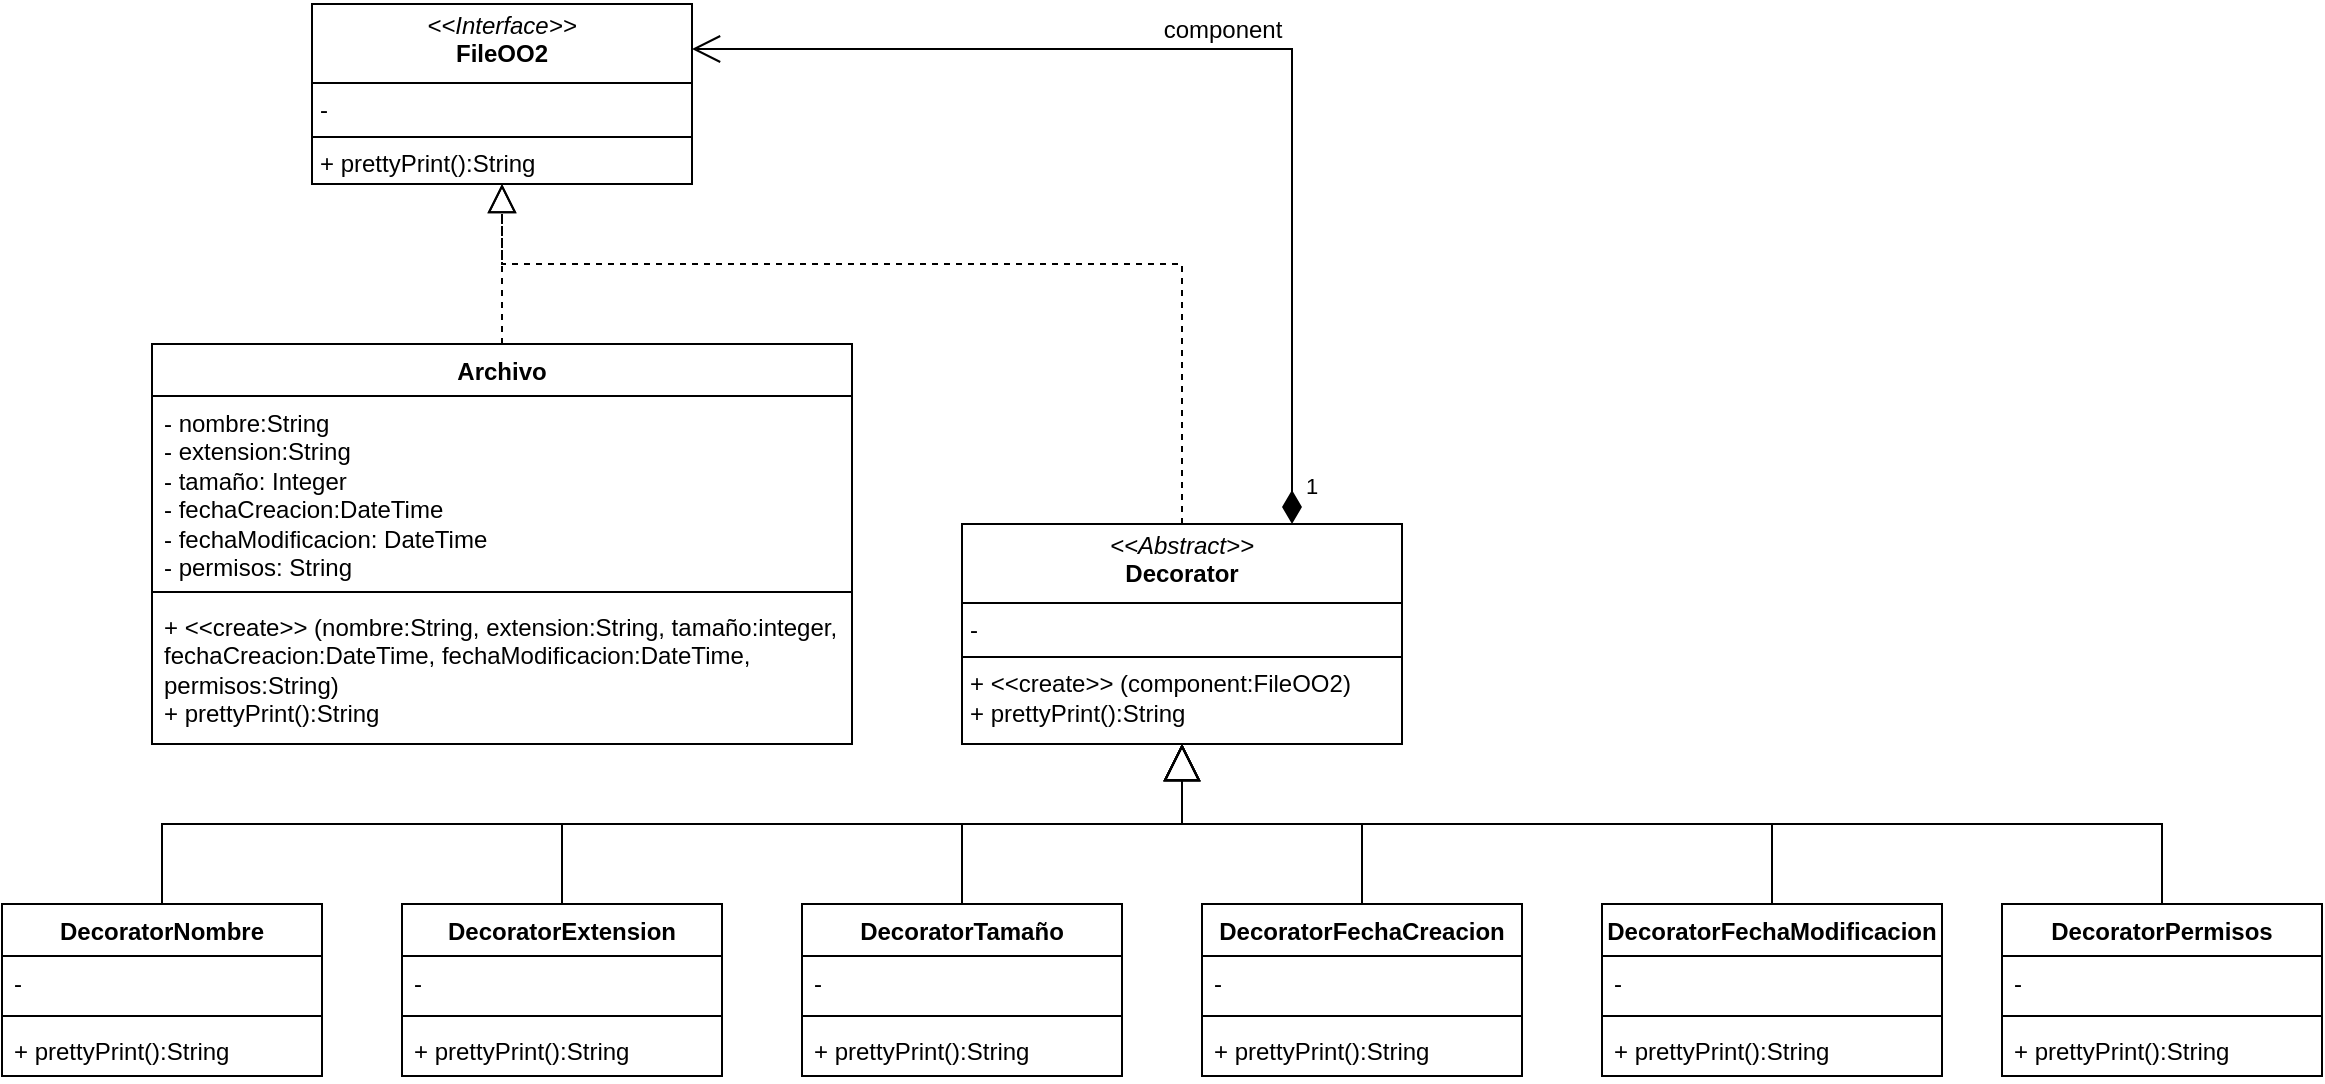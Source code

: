 <mxfile version="21.7.5" type="device">
  <diagram name="Page-1" id="-Svx8OBW_OFR9U9pPJe4">
    <mxGraphModel dx="285" dy="347" grid="1" gridSize="10" guides="1" tooltips="1" connect="1" arrows="1" fold="1" page="1" pageScale="1" pageWidth="827" pageHeight="1169" math="0" shadow="0">
      <root>
        <mxCell id="0" />
        <mxCell id="1" parent="0" />
        <mxCell id="8omYUlasdn58RiLmdfaO-1" value="Archivo" style="swimlane;fontStyle=1;align=center;verticalAlign=top;childLayout=stackLayout;horizontal=1;startSize=26;horizontalStack=0;resizeParent=1;resizeParentMax=0;resizeLast=0;collapsible=1;marginBottom=0;whiteSpace=wrap;html=1;" parent="1" vertex="1">
          <mxGeometry x="105" y="360" width="350" height="200" as="geometry" />
        </mxCell>
        <mxCell id="8omYUlasdn58RiLmdfaO-2" value="- nombre:String&lt;div&gt;- extension:String&lt;/div&gt;&lt;div&gt;- tamaño: Integer&lt;/div&gt;&lt;div&gt;- fechaCreacion:DateTime&lt;/div&gt;&lt;div&gt;- fechaModificacion: DateTime&lt;/div&gt;&lt;div&gt;- permisos: String&lt;/div&gt;" style="text;strokeColor=none;fillColor=none;align=left;verticalAlign=top;spacingLeft=4;spacingRight=4;overflow=hidden;rotatable=0;points=[[0,0.5],[1,0.5]];portConstraint=eastwest;whiteSpace=wrap;html=1;" parent="8omYUlasdn58RiLmdfaO-1" vertex="1">
          <mxGeometry y="26" width="350" height="94" as="geometry" />
        </mxCell>
        <mxCell id="8omYUlasdn58RiLmdfaO-3" value="" style="line;strokeWidth=1;fillColor=none;align=left;verticalAlign=middle;spacingTop=-1;spacingLeft=3;spacingRight=3;rotatable=0;labelPosition=right;points=[];portConstraint=eastwest;strokeColor=inherit;" parent="8omYUlasdn58RiLmdfaO-1" vertex="1">
          <mxGeometry y="120" width="350" height="8" as="geometry" />
        </mxCell>
        <mxCell id="8omYUlasdn58RiLmdfaO-4" value="+ &amp;lt;&amp;lt;create&amp;gt;&amp;gt; (nombre:String, extension:String, tamaño:integer, fechaCreacion:DateTime, fechaModificacion:DateTime, permisos:String)&lt;div&gt;+ prettyPrint():String&lt;/div&gt;" style="text;strokeColor=none;fillColor=none;align=left;verticalAlign=top;spacingLeft=4;spacingRight=4;overflow=hidden;rotatable=0;points=[[0,0.5],[1,0.5]];portConstraint=eastwest;whiteSpace=wrap;html=1;" parent="8omYUlasdn58RiLmdfaO-1" vertex="1">
          <mxGeometry y="128" width="350" height="72" as="geometry" />
        </mxCell>
        <mxCell id="8omYUlasdn58RiLmdfaO-19" value="&lt;p style=&quot;margin:0px;margin-top:4px;text-align:center;&quot;&gt;&lt;i&gt;&amp;lt;&amp;lt;Abstract&amp;gt;&amp;gt;&lt;/i&gt;&lt;br&gt;&lt;b&gt;Decorator&lt;/b&gt;&lt;/p&gt;&lt;hr size=&quot;1&quot; style=&quot;border-style:solid;&quot;&gt;&lt;p style=&quot;margin:0px;margin-left:4px;&quot;&gt;-&lt;/p&gt;&lt;hr size=&quot;1&quot; style=&quot;border-style:solid;&quot;&gt;&lt;p style=&quot;margin:0px;margin-left:4px;&quot;&gt;+ &amp;lt;&amp;lt;create&amp;gt;&amp;gt; (component:FileOO2)&lt;/p&gt;&lt;p style=&quot;margin:0px;margin-left:4px;&quot;&gt;&lt;span style=&quot;background-color: initial;&quot;&gt;+ prettyPrint():String&lt;/span&gt;&lt;br&gt;&lt;/p&gt;" style="verticalAlign=top;align=left;overflow=fill;html=1;whiteSpace=wrap;" parent="1" vertex="1">
          <mxGeometry x="510" y="450" width="220" height="110" as="geometry" />
        </mxCell>
        <mxCell id="8omYUlasdn58RiLmdfaO-21" value="&lt;p style=&quot;margin:0px;margin-top:4px;text-align:center;&quot;&gt;&lt;i&gt;&amp;lt;&amp;lt;Interface&amp;gt;&amp;gt;&lt;/i&gt;&lt;br&gt;&lt;b&gt;FileOO2&lt;/b&gt;&lt;/p&gt;&lt;hr size=&quot;1&quot; style=&quot;border-style:solid;&quot;&gt;&lt;p style=&quot;margin:0px;margin-left:4px;&quot;&gt;-&lt;/p&gt;&lt;hr size=&quot;1&quot; style=&quot;border-style:solid;&quot;&gt;&lt;p style=&quot;margin:0px;margin-left:4px;&quot;&gt;&lt;span style=&quot;background-color: initial;&quot;&gt;+ prettyPrint():String&lt;/span&gt;&lt;br&gt;&lt;/p&gt;" style="verticalAlign=top;align=left;overflow=fill;html=1;whiteSpace=wrap;" parent="1" vertex="1">
          <mxGeometry x="185" y="190" width="190" height="90" as="geometry" />
        </mxCell>
        <mxCell id="8omYUlasdn58RiLmdfaO-22" value="DecoratorNombre" style="swimlane;fontStyle=1;align=center;verticalAlign=top;childLayout=stackLayout;horizontal=1;startSize=26;horizontalStack=0;resizeParent=1;resizeParentMax=0;resizeLast=0;collapsible=1;marginBottom=0;whiteSpace=wrap;html=1;" parent="1" vertex="1">
          <mxGeometry x="30" y="640" width="160" height="86" as="geometry" />
        </mxCell>
        <mxCell id="8omYUlasdn58RiLmdfaO-23" value="-" style="text;strokeColor=none;fillColor=none;align=left;verticalAlign=top;spacingLeft=4;spacingRight=4;overflow=hidden;rotatable=0;points=[[0,0.5],[1,0.5]];portConstraint=eastwest;whiteSpace=wrap;html=1;" parent="8omYUlasdn58RiLmdfaO-22" vertex="1">
          <mxGeometry y="26" width="160" height="26" as="geometry" />
        </mxCell>
        <mxCell id="8omYUlasdn58RiLmdfaO-24" value="" style="line;strokeWidth=1;fillColor=none;align=left;verticalAlign=middle;spacingTop=-1;spacingLeft=3;spacingRight=3;rotatable=0;labelPosition=right;points=[];portConstraint=eastwest;strokeColor=inherit;" parent="8omYUlasdn58RiLmdfaO-22" vertex="1">
          <mxGeometry y="52" width="160" height="8" as="geometry" />
        </mxCell>
        <mxCell id="8omYUlasdn58RiLmdfaO-25" value="+ prettyPrint():String" style="text;strokeColor=none;fillColor=none;align=left;verticalAlign=top;spacingLeft=4;spacingRight=4;overflow=hidden;rotatable=0;points=[[0,0.5],[1,0.5]];portConstraint=eastwest;whiteSpace=wrap;html=1;" parent="8omYUlasdn58RiLmdfaO-22" vertex="1">
          <mxGeometry y="60" width="160" height="26" as="geometry" />
        </mxCell>
        <mxCell id="8omYUlasdn58RiLmdfaO-26" value="DecoratorExtension" style="swimlane;fontStyle=1;align=center;verticalAlign=top;childLayout=stackLayout;horizontal=1;startSize=26;horizontalStack=0;resizeParent=1;resizeParentMax=0;resizeLast=0;collapsible=1;marginBottom=0;whiteSpace=wrap;html=1;" parent="1" vertex="1">
          <mxGeometry x="230" y="640" width="160" height="86" as="geometry" />
        </mxCell>
        <mxCell id="8omYUlasdn58RiLmdfaO-27" value="-" style="text;strokeColor=none;fillColor=none;align=left;verticalAlign=top;spacingLeft=4;spacingRight=4;overflow=hidden;rotatable=0;points=[[0,0.5],[1,0.5]];portConstraint=eastwest;whiteSpace=wrap;html=1;" parent="8omYUlasdn58RiLmdfaO-26" vertex="1">
          <mxGeometry y="26" width="160" height="26" as="geometry" />
        </mxCell>
        <mxCell id="8omYUlasdn58RiLmdfaO-28" value="" style="line;strokeWidth=1;fillColor=none;align=left;verticalAlign=middle;spacingTop=-1;spacingLeft=3;spacingRight=3;rotatable=0;labelPosition=right;points=[];portConstraint=eastwest;strokeColor=inherit;" parent="8omYUlasdn58RiLmdfaO-26" vertex="1">
          <mxGeometry y="52" width="160" height="8" as="geometry" />
        </mxCell>
        <mxCell id="8omYUlasdn58RiLmdfaO-29" value="+ prettyPrint():String" style="text;strokeColor=none;fillColor=none;align=left;verticalAlign=top;spacingLeft=4;spacingRight=4;overflow=hidden;rotatable=0;points=[[0,0.5],[1,0.5]];portConstraint=eastwest;whiteSpace=wrap;html=1;" parent="8omYUlasdn58RiLmdfaO-26" vertex="1">
          <mxGeometry y="60" width="160" height="26" as="geometry" />
        </mxCell>
        <mxCell id="8omYUlasdn58RiLmdfaO-30" value="DecoratorTamaño" style="swimlane;fontStyle=1;align=center;verticalAlign=top;childLayout=stackLayout;horizontal=1;startSize=26;horizontalStack=0;resizeParent=1;resizeParentMax=0;resizeLast=0;collapsible=1;marginBottom=0;whiteSpace=wrap;html=1;" parent="1" vertex="1">
          <mxGeometry x="430" y="640" width="160" height="86" as="geometry" />
        </mxCell>
        <mxCell id="8omYUlasdn58RiLmdfaO-31" value="-" style="text;strokeColor=none;fillColor=none;align=left;verticalAlign=top;spacingLeft=4;spacingRight=4;overflow=hidden;rotatable=0;points=[[0,0.5],[1,0.5]];portConstraint=eastwest;whiteSpace=wrap;html=1;" parent="8omYUlasdn58RiLmdfaO-30" vertex="1">
          <mxGeometry y="26" width="160" height="26" as="geometry" />
        </mxCell>
        <mxCell id="8omYUlasdn58RiLmdfaO-32" value="" style="line;strokeWidth=1;fillColor=none;align=left;verticalAlign=middle;spacingTop=-1;spacingLeft=3;spacingRight=3;rotatable=0;labelPosition=right;points=[];portConstraint=eastwest;strokeColor=inherit;" parent="8omYUlasdn58RiLmdfaO-30" vertex="1">
          <mxGeometry y="52" width="160" height="8" as="geometry" />
        </mxCell>
        <mxCell id="8omYUlasdn58RiLmdfaO-33" value="+ prettyPrint():String" style="text;strokeColor=none;fillColor=none;align=left;verticalAlign=top;spacingLeft=4;spacingRight=4;overflow=hidden;rotatable=0;points=[[0,0.5],[1,0.5]];portConstraint=eastwest;whiteSpace=wrap;html=1;" parent="8omYUlasdn58RiLmdfaO-30" vertex="1">
          <mxGeometry y="60" width="160" height="26" as="geometry" />
        </mxCell>
        <mxCell id="8omYUlasdn58RiLmdfaO-34" value="DecoratorFechaCreacion" style="swimlane;fontStyle=1;align=center;verticalAlign=top;childLayout=stackLayout;horizontal=1;startSize=26;horizontalStack=0;resizeParent=1;resizeParentMax=0;resizeLast=0;collapsible=1;marginBottom=0;whiteSpace=wrap;html=1;" parent="1" vertex="1">
          <mxGeometry x="630" y="640" width="160" height="86" as="geometry" />
        </mxCell>
        <mxCell id="8omYUlasdn58RiLmdfaO-35" value="-" style="text;strokeColor=none;fillColor=none;align=left;verticalAlign=top;spacingLeft=4;spacingRight=4;overflow=hidden;rotatable=0;points=[[0,0.5],[1,0.5]];portConstraint=eastwest;whiteSpace=wrap;html=1;" parent="8omYUlasdn58RiLmdfaO-34" vertex="1">
          <mxGeometry y="26" width="160" height="26" as="geometry" />
        </mxCell>
        <mxCell id="8omYUlasdn58RiLmdfaO-36" value="" style="line;strokeWidth=1;fillColor=none;align=left;verticalAlign=middle;spacingTop=-1;spacingLeft=3;spacingRight=3;rotatable=0;labelPosition=right;points=[];portConstraint=eastwest;strokeColor=inherit;" parent="8omYUlasdn58RiLmdfaO-34" vertex="1">
          <mxGeometry y="52" width="160" height="8" as="geometry" />
        </mxCell>
        <mxCell id="8omYUlasdn58RiLmdfaO-37" value="+ prettyPrint():String" style="text;strokeColor=none;fillColor=none;align=left;verticalAlign=top;spacingLeft=4;spacingRight=4;overflow=hidden;rotatable=0;points=[[0,0.5],[1,0.5]];portConstraint=eastwest;whiteSpace=wrap;html=1;" parent="8omYUlasdn58RiLmdfaO-34" vertex="1">
          <mxGeometry y="60" width="160" height="26" as="geometry" />
        </mxCell>
        <mxCell id="8omYUlasdn58RiLmdfaO-38" value="DecoratorFechaModificacion" style="swimlane;fontStyle=1;align=center;verticalAlign=top;childLayout=stackLayout;horizontal=1;startSize=26;horizontalStack=0;resizeParent=1;resizeParentMax=0;resizeLast=0;collapsible=1;marginBottom=0;whiteSpace=wrap;html=1;" parent="1" vertex="1">
          <mxGeometry x="830" y="640" width="170" height="86" as="geometry" />
        </mxCell>
        <mxCell id="8omYUlasdn58RiLmdfaO-39" value="-" style="text;strokeColor=none;fillColor=none;align=left;verticalAlign=top;spacingLeft=4;spacingRight=4;overflow=hidden;rotatable=0;points=[[0,0.5],[1,0.5]];portConstraint=eastwest;whiteSpace=wrap;html=1;" parent="8omYUlasdn58RiLmdfaO-38" vertex="1">
          <mxGeometry y="26" width="170" height="26" as="geometry" />
        </mxCell>
        <mxCell id="8omYUlasdn58RiLmdfaO-40" value="" style="line;strokeWidth=1;fillColor=none;align=left;verticalAlign=middle;spacingTop=-1;spacingLeft=3;spacingRight=3;rotatable=0;labelPosition=right;points=[];portConstraint=eastwest;strokeColor=inherit;" parent="8omYUlasdn58RiLmdfaO-38" vertex="1">
          <mxGeometry y="52" width="170" height="8" as="geometry" />
        </mxCell>
        <mxCell id="8omYUlasdn58RiLmdfaO-41" value="+ prettyPrint():String" style="text;strokeColor=none;fillColor=none;align=left;verticalAlign=top;spacingLeft=4;spacingRight=4;overflow=hidden;rotatable=0;points=[[0,0.5],[1,0.5]];portConstraint=eastwest;whiteSpace=wrap;html=1;" parent="8omYUlasdn58RiLmdfaO-38" vertex="1">
          <mxGeometry y="60" width="170" height="26" as="geometry" />
        </mxCell>
        <mxCell id="8omYUlasdn58RiLmdfaO-46" value="DecoratorPermisos" style="swimlane;fontStyle=1;align=center;verticalAlign=top;childLayout=stackLayout;horizontal=1;startSize=26;horizontalStack=0;resizeParent=1;resizeParentMax=0;resizeLast=0;collapsible=1;marginBottom=0;whiteSpace=wrap;html=1;" parent="1" vertex="1">
          <mxGeometry x="1030" y="640" width="160" height="86" as="geometry" />
        </mxCell>
        <mxCell id="8omYUlasdn58RiLmdfaO-47" value="-" style="text;strokeColor=none;fillColor=none;align=left;verticalAlign=top;spacingLeft=4;spacingRight=4;overflow=hidden;rotatable=0;points=[[0,0.5],[1,0.5]];portConstraint=eastwest;whiteSpace=wrap;html=1;" parent="8omYUlasdn58RiLmdfaO-46" vertex="1">
          <mxGeometry y="26" width="160" height="26" as="geometry" />
        </mxCell>
        <mxCell id="8omYUlasdn58RiLmdfaO-48" value="" style="line;strokeWidth=1;fillColor=none;align=left;verticalAlign=middle;spacingTop=-1;spacingLeft=3;spacingRight=3;rotatable=0;labelPosition=right;points=[];portConstraint=eastwest;strokeColor=inherit;" parent="8omYUlasdn58RiLmdfaO-46" vertex="1">
          <mxGeometry y="52" width="160" height="8" as="geometry" />
        </mxCell>
        <mxCell id="8omYUlasdn58RiLmdfaO-49" value="+ prettyPrint():String" style="text;strokeColor=none;fillColor=none;align=left;verticalAlign=top;spacingLeft=4;spacingRight=4;overflow=hidden;rotatable=0;points=[[0,0.5],[1,0.5]];portConstraint=eastwest;whiteSpace=wrap;html=1;" parent="8omYUlasdn58RiLmdfaO-46" vertex="1">
          <mxGeometry y="60" width="160" height="26" as="geometry" />
        </mxCell>
        <mxCell id="8omYUlasdn58RiLmdfaO-50" value="" style="endArrow=block;dashed=1;endFill=0;endSize=12;html=1;rounded=0;exitX=0.5;exitY=0;exitDx=0;exitDy=0;entryX=0.5;entryY=1;entryDx=0;entryDy=0;" parent="1" source="8omYUlasdn58RiLmdfaO-1" target="8omYUlasdn58RiLmdfaO-21" edge="1">
          <mxGeometry width="160" relative="1" as="geometry">
            <mxPoint x="200" y="330" as="sourcePoint" />
            <mxPoint x="360" y="330" as="targetPoint" />
          </mxGeometry>
        </mxCell>
        <mxCell id="8omYUlasdn58RiLmdfaO-51" value="" style="endArrow=block;dashed=1;endFill=0;endSize=12;html=1;rounded=0;exitX=0.5;exitY=0;exitDx=0;exitDy=0;entryX=0.5;entryY=1;entryDx=0;entryDy=0;edgeStyle=orthogonalEdgeStyle;" parent="1" source="8omYUlasdn58RiLmdfaO-19" target="8omYUlasdn58RiLmdfaO-21" edge="1">
          <mxGeometry width="160" relative="1" as="geometry">
            <mxPoint x="290" y="370" as="sourcePoint" />
            <mxPoint x="290" y="290" as="targetPoint" />
            <Array as="points">
              <mxPoint x="620" y="320" />
              <mxPoint x="280" y="320" />
            </Array>
          </mxGeometry>
        </mxCell>
        <mxCell id="8omYUlasdn58RiLmdfaO-52" value="" style="endArrow=block;endSize=16;endFill=0;html=1;rounded=0;exitX=0.5;exitY=0;exitDx=0;exitDy=0;entryX=0.5;entryY=1;entryDx=0;entryDy=0;edgeStyle=orthogonalEdgeStyle;" parent="1" source="8omYUlasdn58RiLmdfaO-22" target="8omYUlasdn58RiLmdfaO-19" edge="1">
          <mxGeometry width="160" relative="1" as="geometry">
            <mxPoint x="120" y="610" as="sourcePoint" />
            <mxPoint x="480" y="780" as="targetPoint" />
          </mxGeometry>
        </mxCell>
        <mxCell id="8omYUlasdn58RiLmdfaO-53" value="" style="endArrow=block;endSize=16;endFill=0;html=1;rounded=0;exitX=0.5;exitY=0;exitDx=0;exitDy=0;entryX=0.5;entryY=1;entryDx=0;entryDy=0;edgeStyle=orthogonalEdgeStyle;" parent="1" source="8omYUlasdn58RiLmdfaO-26" target="8omYUlasdn58RiLmdfaO-19" edge="1">
          <mxGeometry width="160" relative="1" as="geometry">
            <mxPoint x="120" y="650" as="sourcePoint" />
            <mxPoint x="630" y="570" as="targetPoint" />
          </mxGeometry>
        </mxCell>
        <mxCell id="8omYUlasdn58RiLmdfaO-54" value="" style="endArrow=block;endSize=16;endFill=0;html=1;rounded=0;exitX=0.5;exitY=0;exitDx=0;exitDy=0;entryX=0.5;entryY=1;entryDx=0;entryDy=0;edgeStyle=orthogonalEdgeStyle;" parent="1" source="8omYUlasdn58RiLmdfaO-30" target="8omYUlasdn58RiLmdfaO-19" edge="1">
          <mxGeometry width="160" relative="1" as="geometry">
            <mxPoint x="320" y="650" as="sourcePoint" />
            <mxPoint x="630" y="570" as="targetPoint" />
          </mxGeometry>
        </mxCell>
        <mxCell id="8omYUlasdn58RiLmdfaO-55" value="" style="endArrow=block;endSize=16;endFill=0;html=1;rounded=0;exitX=0.5;exitY=0;exitDx=0;exitDy=0;entryX=0.5;entryY=1;entryDx=0;entryDy=0;edgeStyle=orthogonalEdgeStyle;" parent="1" source="8omYUlasdn58RiLmdfaO-34" target="8omYUlasdn58RiLmdfaO-19" edge="1">
          <mxGeometry width="160" relative="1" as="geometry">
            <mxPoint x="520" y="650" as="sourcePoint" />
            <mxPoint x="630" y="570" as="targetPoint" />
          </mxGeometry>
        </mxCell>
        <mxCell id="8omYUlasdn58RiLmdfaO-56" value="" style="endArrow=block;endSize=16;endFill=0;html=1;rounded=0;exitX=0.5;exitY=0;exitDx=0;exitDy=0;entryX=0.5;entryY=1;entryDx=0;entryDy=0;edgeStyle=orthogonalEdgeStyle;" parent="1" source="8omYUlasdn58RiLmdfaO-38" target="8omYUlasdn58RiLmdfaO-19" edge="1">
          <mxGeometry width="160" relative="1" as="geometry">
            <mxPoint x="720" y="650" as="sourcePoint" />
            <mxPoint x="630" y="570" as="targetPoint" />
          </mxGeometry>
        </mxCell>
        <mxCell id="8omYUlasdn58RiLmdfaO-57" value="" style="endArrow=block;endSize=16;endFill=0;html=1;rounded=0;exitX=0.5;exitY=0;exitDx=0;exitDy=0;entryX=0.5;entryY=1;entryDx=0;entryDy=0;edgeStyle=orthogonalEdgeStyle;" parent="1" source="8omYUlasdn58RiLmdfaO-46" target="8omYUlasdn58RiLmdfaO-19" edge="1">
          <mxGeometry width="160" relative="1" as="geometry">
            <mxPoint x="925" y="650" as="sourcePoint" />
            <mxPoint x="630" y="570" as="targetPoint" />
          </mxGeometry>
        </mxCell>
        <mxCell id="8dxk7mW1MyUieYG_FN4D-1" value="1" style="endArrow=open;html=1;endSize=12;startArrow=diamondThin;startSize=14;startFill=1;edgeStyle=orthogonalEdgeStyle;align=left;verticalAlign=bottom;rounded=0;entryX=1;entryY=0.25;entryDx=0;entryDy=0;exitX=0.75;exitY=0;exitDx=0;exitDy=0;" edge="1" parent="1" source="8omYUlasdn58RiLmdfaO-19" target="8omYUlasdn58RiLmdfaO-21">
          <mxGeometry x="-0.963" y="-5" relative="1" as="geometry">
            <mxPoint x="380" y="400" as="sourcePoint" />
            <mxPoint x="540" y="400" as="targetPoint" />
            <Array as="points">
              <mxPoint x="675" y="213" />
            </Array>
            <mxPoint as="offset" />
          </mxGeometry>
        </mxCell>
        <mxCell id="8dxk7mW1MyUieYG_FN4D-2" value="component" style="text;html=1;align=center;verticalAlign=middle;resizable=0;points=[];autosize=1;strokeColor=none;fillColor=none;" vertex="1" parent="1">
          <mxGeometry x="600" y="188" width="80" height="30" as="geometry" />
        </mxCell>
      </root>
    </mxGraphModel>
  </diagram>
</mxfile>
